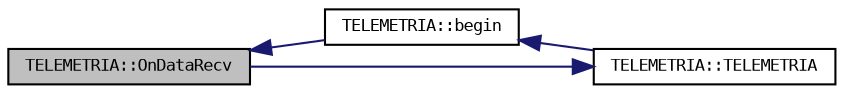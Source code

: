 digraph "TELEMETRIA::OnDataRecv"
{
  bgcolor="transparent";
  edge [fontname="DejaVuSansMono",fontsize="8",labelfontname="DejaVuSansMono",labelfontsize="8"];
  node [fontname="DejaVuSansMono",fontsize="8",shape=record];
  rankdir="LR";
  Node23 [label="TELEMETRIA::OnDataRecv",height=0.2,width=0.4,color="black", fillcolor="grey75", style="filled", fontcolor="black"];
  Node23 -> Node24 [dir="back",color="midnightblue",fontsize="8",style="solid",fontname="DejaVuSansMono"];
  Node24 [label="TELEMETRIA::begin",height=0.2,width=0.4,color="black",URL="$classTELEMETRIA.html#a780be82ef9be2da12601a0ea7d10e647"];
  Node24 -> Node25 [dir="back",color="midnightblue",fontsize="8",style="solid",fontname="DejaVuSansMono"];
  Node25 [label="TELEMETRIA::TELEMETRIA",height=0.2,width=0.4,color="black",URL="$classTELEMETRIA.html#ae47c01609eec8284a663dd66e0d7c632"];
  Node25 -> Node23 [dir="back",color="midnightblue",fontsize="8",style="solid",fontname="DejaVuSansMono"];
}
